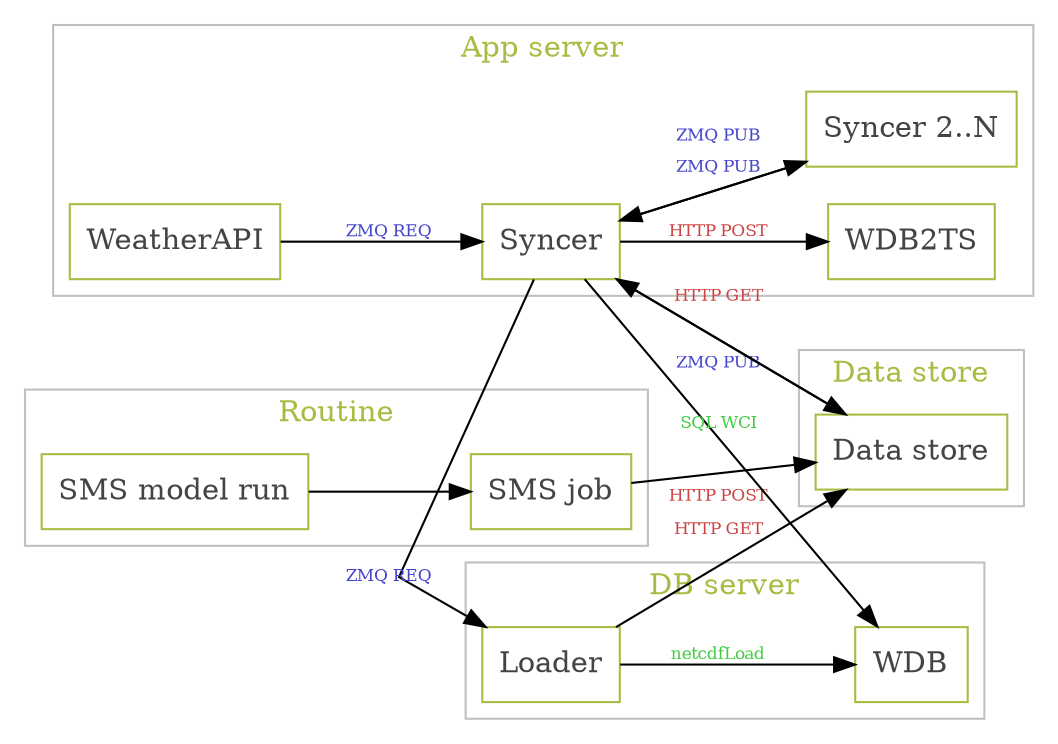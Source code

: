 digraph {

    rankdir="LR";
    overlap=false;
    clusterrank="local";
    splines="line";
    color="gray";

    node [shape=rectangle, color="#aabb44", fontcolor="#444444"];

    subgraph cluster_routine {
        label="Routine";
        fontcolor="#aabb44";
        sms_model   [label="SMS model run"];
        sms_load    [label="SMS job"];

        // Version 2.26.3 of Graphviz sucks; same rank makes arrows point in wrong direction!
        //rank=same; sms_model sms_load;
    }

    subgraph cluster_ds {
        label="Data store";
        fontcolor="#aabb44";
        datastore   [label="Data store"];
    }

    subgraph cluster_dbserver {
        label="DB server";
        fontcolor="#aabb44";
        wdb         [label="WDB"];
        loader      [label="Loader"];
        rank = same; wdb; loader;
    }

    subgraph cluster_appserver {
        label="App server";
        fontcolor="#aabb44";
        weatherapi  [label="WeatherAPI"];
        wdb2ts      [label="WDB2TS"];
        syncer      [label="Syncer"];
        syncer2     [label="Syncer 2..N"];
        //rank = same; syncer; syncer2;
    }

    sms_model       -> sms_load;
    sms_load        -> datastore    [label="HTTP POST", fontcolor="#cc4444", fontsize="8"];
    datastore       -> syncer       [label="ZMQ PUB", fontcolor="#4444cc", fontsize="8"];
    syncer          -> datastore    [label="HTTP GET", fontcolor="#cc4444", fontsize="8"];
    syncer          -> loader       [label="ZMQ REQ", fontcolor="#4444cc", fontsize="8"];
    syncer          -> wdb2ts       [label="HTTP POST", fontcolor="#cc4444", fontsize="8"];
    syncer          -> wdb          [label="SQL WCI", fontcolor="#44cc44", fontsize="8"];
    loader          -> datastore    [label="HTTP GET", fontcolor="#cc4444", fontsize="8"];
    loader          -> wdb          [label="netcdfLoad", fontcolor="#44cc44", fontsize="8"];
    weatherapi      -> syncer       [label="ZMQ REQ", fontcolor="#4444cc", fontsize="8"];
    syncer          -> syncer2      [label="ZMQ PUB", fontcolor="#4444cc", fontsize="8"];
    syncer2         -> syncer       [label="ZMQ PUB", fontcolor="#4444cc", fontsize="8"];
}
